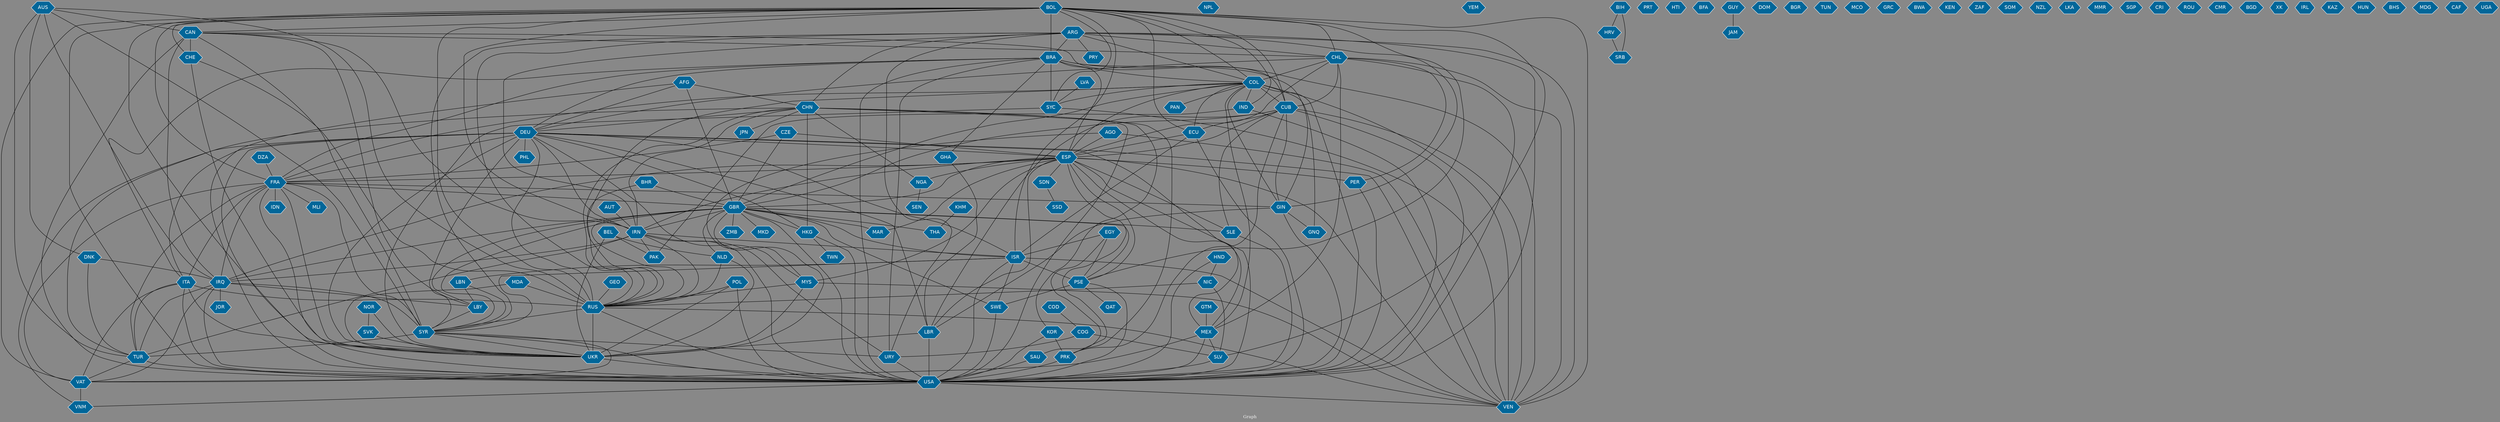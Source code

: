 // Countries together in item graph
graph {
	graph [bgcolor="#888888" fontcolor=white fontsize=12 label="Graph" outputorder=edgesfirst overlap=prism]
	node [color=white fillcolor="#006699" fontcolor=white fontname=Helvetica shape=hexagon style=filled]
	edge [arrowhead=open color=black fontcolor=white fontname=Courier fontsize=12]
		BRA [label=BRA]
		MEX [label=MEX]
		ESP [label=ESP]
		BOL [label=BOL]
		PER [label=PER]
		URY [label=URY]
		ISR [label=ISR]
		PSE [label=PSE]
		EGY [label=EGY]
		NPL [label=NPL]
		KOR [label=KOR]
		HKG [label=HKG]
		ITA [label=ITA]
		LBY [label=LBY]
		LBN [label=LBN]
		CHN [label=CHN]
		GBR [label=GBR]
		CUB [label=CUB]
		VAT [label=VAT]
		COL [label=COL]
		PHL [label=PHL]
		IRN [label=IRN]
		IRQ [label=IRQ]
		NGA [label=NGA]
		RUS [label=RUS]
		UKR [label=UKR]
		DEU [label=DEU]
		USA [label=USA]
		NOR [label=NOR]
		PRK [label=PRK]
		GIN [label=GIN]
		JPN [label=JPN]
		PRY [label=PRY]
		MLI [label=MLI]
		THA [label=THA]
		SYR [label=SYR]
		AUS [label=AUS]
		CAN [label=CAN]
		YEM [label=YEM]
		TUR [label=TUR]
		VEN [label=VEN]
		FRA [label=FRA]
		SAU [label=SAU]
		DZA [label=DZA]
		IND [label=IND]
		ARG [label=ARG]
		POL [label=POL]
		PAK [label=PAK]
		BIH [label=BIH]
		PRT [label=PRT]
		HTI [label=HTI]
		NLD [label=NLD]
		BFA [label=BFA]
		AFG [label=AFG]
		PAN [label=PAN]
		GUY [label=GUY]
		JAM [label=JAM]
		LBR [label=LBR]
		JOR [label=JOR]
		MAR [label=MAR]
		SLV [label=SLV]
		SYC [label=SYC]
		ZMB [label=ZMB]
		DOM [label=DOM]
		GHA [label=GHA]
		CHL [label=CHL]
		MKD [label=MKD]
		ECU [label=ECU]
		SWE [label=SWE]
		NIC [label=NIC]
		GTM [label=GTM]
		BGR [label=BGR]
		TUN [label=TUN]
		IDN [label=IDN]
		MCO [label=MCO]
		HND [label=HND]
		GRC [label=GRC]
		BWA [label=BWA]
		LVA [label=LVA]
		DNK [label=DNK]
		KEN [label=KEN]
		ZAF [label=ZAF]
		TWN [label=TWN]
		AUT [label=AUT]
		AGO [label=AGO]
		MYS [label=MYS]
		SOM [label=SOM]
		SLE [label=SLE]
		BHR [label=BHR]
		SEN [label=SEN]
		BEL [label=BEL]
		NZL [label=NZL]
		COG [label=COG]
		CHE [label=CHE]
		HRV [label=HRV]
		LKA [label=LKA]
		COD [label=COD]
		MMR [label=MMR]
		SDN [label=SDN]
		SGP [label=SGP]
		VNM [label=VNM]
		CRI [label=CRI]
		GEO [label=GEO]
		ROU [label=ROU]
		CMR [label=CMR]
		BGD [label=BGD]
		CZE [label=CZE]
		XK [label=XK]
		IRL [label=IRL]
		GNQ [label=GNQ]
		KAZ [label=KAZ]
		QAT [label=QAT]
		HUN [label=HUN]
		SRB [label=SRB]
		BHS [label=BHS]
		SVK [label=SVK]
		MDA [label=MDA]
		MDG [label=MDG]
		CAF [label=CAF]
		KHM [label=KHM]
		UGA [label=UGA]
		SSD [label=SSD]
			HKG -- USA [weight=6]
			FRA -- IDN [weight=2]
			DEU -- ITA [weight=1]
			COL -- ECU [weight=9]
			GBR -- IRN [weight=1]
			SYR -- TUR [weight=40]
			SYR -- VAT [weight=1]
			ESP -- PER [weight=1]
			ESP -- SLE [weight=1]
			CHE -- RUS [weight=1]
			COL -- ESP [weight=1]
			DEU -- MEX [weight=1]
			BOL -- ECU [weight=2]
			CHL -- COL [weight=2]
			ARG -- USA [weight=3]
			BRA -- ESP [weight=1]
			NIC -- RUS [weight=1]
			COL -- MEX [weight=1]
			URY -- USA [weight=6]
			HND -- NIC [weight=5]
			FRA -- ITA [weight=1]
			ARG -- SYR [weight=1]
			BOL -- CAN [weight=3]
			ITA -- RUS [weight=5]
			SLE -- USA [weight=1]
			BIH -- SRB [weight=1]
			MYS -- RUS [weight=1]
			NLD -- UKR [weight=1]
			AFG -- GBR [weight=8]
			SDN -- SSD [weight=1]
			CUB -- ECU [weight=1]
			AFG -- USA [weight=1]
			BRA -- USA [weight=5]
			CHL -- CUB [weight=1]
			TUR -- VAT [weight=4]
			ESP -- IRN [weight=1]
			COL -- VEN [weight=14]
			ESP -- SDN [weight=1]
			BOL -- IND [weight=5]
			AGO -- ESP [weight=1]
			LVA -- SYC [weight=1]
			HRV -- SRB [weight=1]
			DZA -- FRA [weight=2]
			IRN -- ISR [weight=1]
			LBR -- USA [weight=10]
			CHN -- PRK [weight=2]
			CZE -- GBR [weight=1]
			CAN -- SYR [weight=2]
			GBR -- PSE [weight=7]
			AUS -- SYR [weight=1]
			CUB -- SLE [weight=1]
			ESP -- PRK [weight=1]
			ITA -- UKR [weight=4]
			CHN -- NGA [weight=1]
			GBR -- MAR [weight=1]
			AUT -- IRN [weight=1]
			DEU -- TUR [weight=2]
			TUR -- USA [weight=8]
			FRA -- MLI [weight=1]
			GBR -- THA [weight=2]
			PRK -- USA [weight=12]
			BOL -- CUB [weight=5]
			ARG -- CHN [weight=2]
			DEU -- ESP [weight=1]
			AGO -- MYS [weight=1]
			ISR -- LBN [weight=5]
			BEL -- PAK [weight=1]
			COL -- RUS [weight=1]
			ISR -- VEN [weight=1]
			ESP -- MEX [weight=1]
			ARG -- VEN [weight=2]
			IRQ -- LBY [weight=1]
			NOR -- UKR [weight=1]
			AFG -- DEU [weight=1]
			PSE -- SWE [weight=22]
			GBR -- UKR [weight=1]
			AGO -- VEN [weight=1]
			CHL -- PER [weight=1]
			KOR -- PRK [weight=17]
			DEU -- RUS [weight=3]
			ESP -- PSE [weight=2]
			COL -- CUB [weight=18]
			KOR -- USA [weight=1]
			CHN -- USA [weight=8]
			BOL -- COL [weight=1]
			CAN -- USA [weight=6]
			DEU -- PHL [weight=6]
			COL -- FRA [weight=1]
			COL -- IND [weight=1]
			COL -- GIN [weight=2]
			EGY -- PSE [weight=7]
			AUS -- CAN [weight=3]
			NIC -- SLV [weight=1]
			CHL -- USA [weight=3]
			RUS -- SYR [weight=2]
			EGY -- ISR [weight=4]
			DEU -- SYR [weight=3]
			NGA -- SEN [weight=1]
			SYR -- URY [weight=13]
			ARG -- IRN [weight=1]
			ARG -- COL [weight=1]
			GIN -- USA [weight=3]
			GBR -- HKG [weight=1]
			ECU -- USA [weight=1]
			GBR -- ISR [weight=1]
			AUS -- IRQ [weight=7]
			GBR -- LBY [weight=2]
			ITA -- VAT [weight=2]
			COG -- URY [weight=1]
			CHN -- VNM [weight=1]
			VAT -- VNM [weight=1]
			GBR -- SLE [weight=2]
			NLD -- RUS [weight=1]
			SYC -- UKR [weight=2]
			CHL -- ESP [weight=3]
			SLV -- USA [weight=1]
			CHN -- JPN [weight=1]
			CAN -- LBY [weight=1]
			LBN -- SYR [weight=2]
			UKR -- USA [weight=1]
			PSE -- USA [weight=11]
			GBR -- SWE [weight=1]
			IRQ -- SYR [weight=33]
			ESP -- MYS [weight=1]
			GBR -- ZMB [weight=4]
			CUB -- LBR [weight=2]
			ISR -- USA [weight=8]
			DEU -- MYS [weight=1]
			ARG -- GIN [weight=2]
			DEU -- USA [weight=2]
			GIN -- LBR [weight=1]
			LBN -- LBY [weight=3]
			CHL -- DEU [weight=1]
			MYS -- UKR [weight=3]
			AUS -- DNK [weight=2]
			BOL -- VAT [weight=8]
			PSE -- QAT [weight=2]
			POL -- USA [weight=1]
			GBR -- IRQ [weight=8]
			BOL -- USA [weight=9]
			BOL -- ISR [weight=1]
			CHL -- MEX [weight=1]
			COG -- SLV [weight=1]
			GBR -- SYR [weight=6]
			ISR -- SWE [weight=8]
			DEU -- HKG [weight=1]
			IRN -- RUS [weight=3]
			FRA -- USA [weight=1]
			DEU -- FRA [weight=1]
			IRN -- URY [weight=1]
			ISR -- PSE [weight=49]
			HND -- USA [weight=1]
			IND -- PAK [weight=2]
			USA -- VNM [weight=1]
			FRA -- GBR [weight=2]
			ITA -- TUR [weight=1]
			BOL -- SYC [weight=1]
			NOR -- SVK [weight=1]
			BOL -- SLV [weight=1]
			IRN -- IRQ [weight=3]
			CZE -- FRA [weight=1]
			BHR -- GBR [weight=1]
			DNK -- IRQ [weight=1]
			ESP -- FRA [weight=1]
			BOL -- IRN [weight=1]
			ESP -- LBR [weight=3]
			DNK -- TUR [weight=2]
			BRA -- ITA [weight=1]
			GBR -- MKD [weight=6]
			BOL -- VEN [weight=5]
			CAN -- IRN [weight=1]
			CHE -- UKR [weight=1]
			ESP -- VEN [weight=9]
			SWE -- USA [weight=1]
			COL -- SYC [weight=1]
			CHL -- VEN [weight=1]
			KHM -- THA [weight=1]
			MYS -- VEN [weight=1]
			BEL -- NLD [weight=1]
			ARG -- CHL [weight=2]
			SYR -- UKR [weight=1]
			MDA -- UKR [weight=1]
			FRA -- SYR [weight=1]
			MEX -- USA [weight=12]
			CUB -- PRK [weight=1]
			BRA -- FRA [weight=1]
			LBY -- SYR [weight=1]
			CAN -- CUB [weight=1]
			CUB -- GIN [weight=1]
			GBR -- NLD [weight=1]
			CUB -- GBR [weight=2]
			RUS -- UKR [weight=79]
			ITA -- USA [weight=1]
			ARG -- URY [weight=1]
			GTM -- MEX [weight=1]
			ECU -- ISR [weight=2]
			IRN -- USA [weight=4]
			GBR -- RUS [weight=1]
			IRN -- TUR [weight=1]
			CAN -- CHE [weight=1]
			ESP -- GBR [weight=2]
			CZE -- ESP [weight=1]
			BOL -- RUS [weight=4]
			BRA -- SYC [weight=11]
			POL -- RUS [weight=3]
			LBR -- UKR [weight=1]
			MEX -- VAT [weight=4]
			ESP -- USA [weight=1]
			CHN -- KOR [weight=1]
			IRN -- PAK [weight=1]
			ESP -- NGA [weight=6]
			GBR -- USA [weight=5]
			BEL -- UKR [weight=1]
			DEU -- ISR [weight=1]
			BRA -- GIN [weight=11]
			ARG -- RUS [weight=1]
			GEO -- RUS [weight=1]
			CUB -- VEN [weight=7]
			BOL -- UKR [weight=3]
			SYR -- USA [weight=23]
			DEU -- UKR [weight=6]
			DEU -- VEN [weight=1]
			AUS -- RUS [weight=1]
			RUS -- VEN [weight=2]
			EGY -- SAU [weight=1]
			MEX -- SLV [weight=1]
			BOL -- BRA [weight=5]
			GHA -- LBR [weight=1]
			ISR -- SYR [weight=1]
			AFG -- CHN [weight=2]
			BOL -- CHE [weight=2]
			GIN -- GNQ [weight=2]
			IRQ -- USA [weight=16]
			CHN -- IRN [weight=1]
			ARG -- BRA [weight=8]
			BHR -- RUS [weight=1]
			FRA -- IRQ [weight=3]
			BIH -- HRV [weight=1]
			BOL -- FRA [weight=1]
			FRA -- VAT [weight=2]
			BRA -- COL [weight=2]
			FRA -- TUR [weight=1]
			IRQ -- JOR [weight=1]
			COL -- GNQ [weight=2]
			MDA -- RUS [weight=1]
			GUY -- JAM [weight=1]
			AUS -- TUR [weight=2]
			DEU -- IRN [weight=1]
			BRA -- GHA [weight=1]
			DEU -- LBR [weight=1]
			CHN -- RUS [weight=6]
			SYC -- VEN [weight=4]
			RUS -- USA [weight=6]
			SVK -- UKR [weight=1]
			ECU -- ESP [weight=1]
			CHN -- DEU [weight=1]
			USA -- VEN [weight=2]
			CUB -- USA [weight=18]
			BOL -- PSE [weight=1]
			PER -- USA [weight=1]
			BRA -- VEN [weight=3]
			ESP -- IRQ [weight=3]
			COL -- USA [weight=3]
			ESP -- MAR [weight=1]
			POL -- UKR [weight=3]
			BOL -- CHL [weight=12]
			CAN -- IRQ [weight=5]
			COD -- COG [weight=1]
			COL -- GBR [weight=1]
			HKG -- TWN [weight=1]
			BRA -- URY [weight=3]
			IRQ -- TUR [weight=5]
			ARG -- PRY [weight=1]
			FRA -- UKR [weight=1]
			IRQ -- VAT [weight=1]
			BRA -- DEU [weight=1]
			FRA -- GIN [weight=1]
			IND -- USA [weight=1]
			COL -- PAN [weight=1]
			CAN -- CHL [weight=2]
			CUB -- ESP [weight=1]
			CHN -- HKG [weight=38]
			SAU -- USA [weight=3]
}